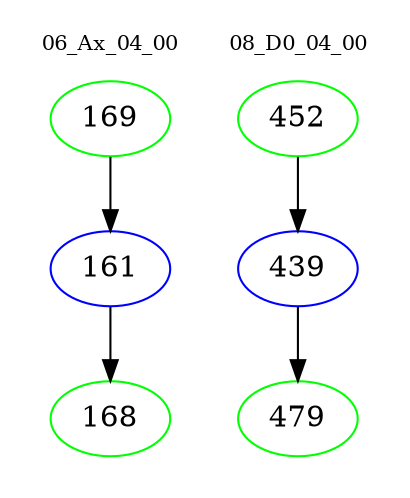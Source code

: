 digraph{
subgraph cluster_0 {
color = white
label = "06_Ax_04_00";
fontsize=10;
T0_169 [label="169", color="green"]
T0_169 -> T0_161 [color="black"]
T0_161 [label="161", color="blue"]
T0_161 -> T0_168 [color="black"]
T0_168 [label="168", color="green"]
}
subgraph cluster_1 {
color = white
label = "08_D0_04_00";
fontsize=10;
T1_452 [label="452", color="green"]
T1_452 -> T1_439 [color="black"]
T1_439 [label="439", color="blue"]
T1_439 -> T1_479 [color="black"]
T1_479 [label="479", color="green"]
}
}
